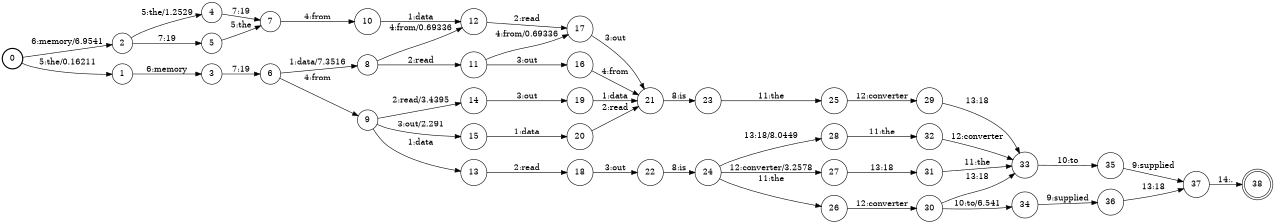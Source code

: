 digraph FST {
rankdir = LR;
size = "8.5,11";
label = "";
center = 1;
orientation = Portrait;
ranksep = "0.4";
nodesep = "0.25";
0 [label = "0", shape = circle, style = bold, fontsize = 14]
	0 -> 1 [label = "5:the/0.16211", fontsize = 14];
	0 -> 2 [label = "6:memory/6.9541", fontsize = 14];
1 [label = "1", shape = circle, style = solid, fontsize = 14]
	1 -> 3 [label = "6:memory", fontsize = 14];
2 [label = "2", shape = circle, style = solid, fontsize = 14]
	2 -> 4 [label = "5:the/1.2529", fontsize = 14];
	2 -> 5 [label = "7:19", fontsize = 14];
3 [label = "3", shape = circle, style = solid, fontsize = 14]
	3 -> 6 [label = "7:19", fontsize = 14];
4 [label = "4", shape = circle, style = solid, fontsize = 14]
	4 -> 7 [label = "7:19", fontsize = 14];
5 [label = "5", shape = circle, style = solid, fontsize = 14]
	5 -> 7 [label = "5:the", fontsize = 14];
6 [label = "6", shape = circle, style = solid, fontsize = 14]
	6 -> 8 [label = "1:data/7.3516", fontsize = 14];
	6 -> 9 [label = "4:from", fontsize = 14];
7 [label = "7", shape = circle, style = solid, fontsize = 14]
	7 -> 10 [label = "4:from", fontsize = 14];
8 [label = "8", shape = circle, style = solid, fontsize = 14]
	8 -> 11 [label = "2:read", fontsize = 14];
	8 -> 12 [label = "4:from/0.69336", fontsize = 14];
9 [label = "9", shape = circle, style = solid, fontsize = 14]
	9 -> 13 [label = "1:data", fontsize = 14];
	9 -> 14 [label = "2:read/3.4395", fontsize = 14];
	9 -> 15 [label = "3:out/2.291", fontsize = 14];
10 [label = "10", shape = circle, style = solid, fontsize = 14]
	10 -> 12 [label = "1:data", fontsize = 14];
11 [label = "11", shape = circle, style = solid, fontsize = 14]
	11 -> 16 [label = "3:out", fontsize = 14];
	11 -> 17 [label = "4:from/0.69336", fontsize = 14];
12 [label = "12", shape = circle, style = solid, fontsize = 14]
	12 -> 17 [label = "2:read", fontsize = 14];
13 [label = "13", shape = circle, style = solid, fontsize = 14]
	13 -> 18 [label = "2:read", fontsize = 14];
14 [label = "14", shape = circle, style = solid, fontsize = 14]
	14 -> 19 [label = "3:out", fontsize = 14];
15 [label = "15", shape = circle, style = solid, fontsize = 14]
	15 -> 20 [label = "1:data", fontsize = 14];
16 [label = "16", shape = circle, style = solid, fontsize = 14]
	16 -> 21 [label = "4:from", fontsize = 14];
17 [label = "17", shape = circle, style = solid, fontsize = 14]
	17 -> 21 [label = "3:out", fontsize = 14];
18 [label = "18", shape = circle, style = solid, fontsize = 14]
	18 -> 22 [label = "3:out", fontsize = 14];
19 [label = "19", shape = circle, style = solid, fontsize = 14]
	19 -> 21 [label = "1:data", fontsize = 14];
20 [label = "20", shape = circle, style = solid, fontsize = 14]
	20 -> 21 [label = "2:read", fontsize = 14];
21 [label = "21", shape = circle, style = solid, fontsize = 14]
	21 -> 23 [label = "8:is", fontsize = 14];
22 [label = "22", shape = circle, style = solid, fontsize = 14]
	22 -> 24 [label = "8:is", fontsize = 14];
23 [label = "23", shape = circle, style = solid, fontsize = 14]
	23 -> 25 [label = "11:the", fontsize = 14];
24 [label = "24", shape = circle, style = solid, fontsize = 14]
	24 -> 26 [label = "11:the", fontsize = 14];
	24 -> 27 [label = "12:converter/3.2578", fontsize = 14];
	24 -> 28 [label = "13:18/8.0449", fontsize = 14];
25 [label = "25", shape = circle, style = solid, fontsize = 14]
	25 -> 29 [label = "12:converter", fontsize = 14];
26 [label = "26", shape = circle, style = solid, fontsize = 14]
	26 -> 30 [label = "12:converter", fontsize = 14];
27 [label = "27", shape = circle, style = solid, fontsize = 14]
	27 -> 31 [label = "13:18", fontsize = 14];
28 [label = "28", shape = circle, style = solid, fontsize = 14]
	28 -> 32 [label = "11:the", fontsize = 14];
29 [label = "29", shape = circle, style = solid, fontsize = 14]
	29 -> 33 [label = "13:18", fontsize = 14];
30 [label = "30", shape = circle, style = solid, fontsize = 14]
	30 -> 34 [label = "10:to/6.541", fontsize = 14];
	30 -> 33 [label = "13:18", fontsize = 14];
31 [label = "31", shape = circle, style = solid, fontsize = 14]
	31 -> 33 [label = "11:the", fontsize = 14];
32 [label = "32", shape = circle, style = solid, fontsize = 14]
	32 -> 33 [label = "12:converter", fontsize = 14];
33 [label = "33", shape = circle, style = solid, fontsize = 14]
	33 -> 35 [label = "10:to", fontsize = 14];
34 [label = "34", shape = circle, style = solid, fontsize = 14]
	34 -> 36 [label = "9:supplied", fontsize = 14];
35 [label = "35", shape = circle, style = solid, fontsize = 14]
	35 -> 37 [label = "9:supplied", fontsize = 14];
36 [label = "36", shape = circle, style = solid, fontsize = 14]
	36 -> 37 [label = "13:18", fontsize = 14];
37 [label = "37", shape = circle, style = solid, fontsize = 14]
	37 -> 38 [label = "14:.", fontsize = 14];
38 [label = "38", shape = doublecircle, style = solid, fontsize = 14]
}
